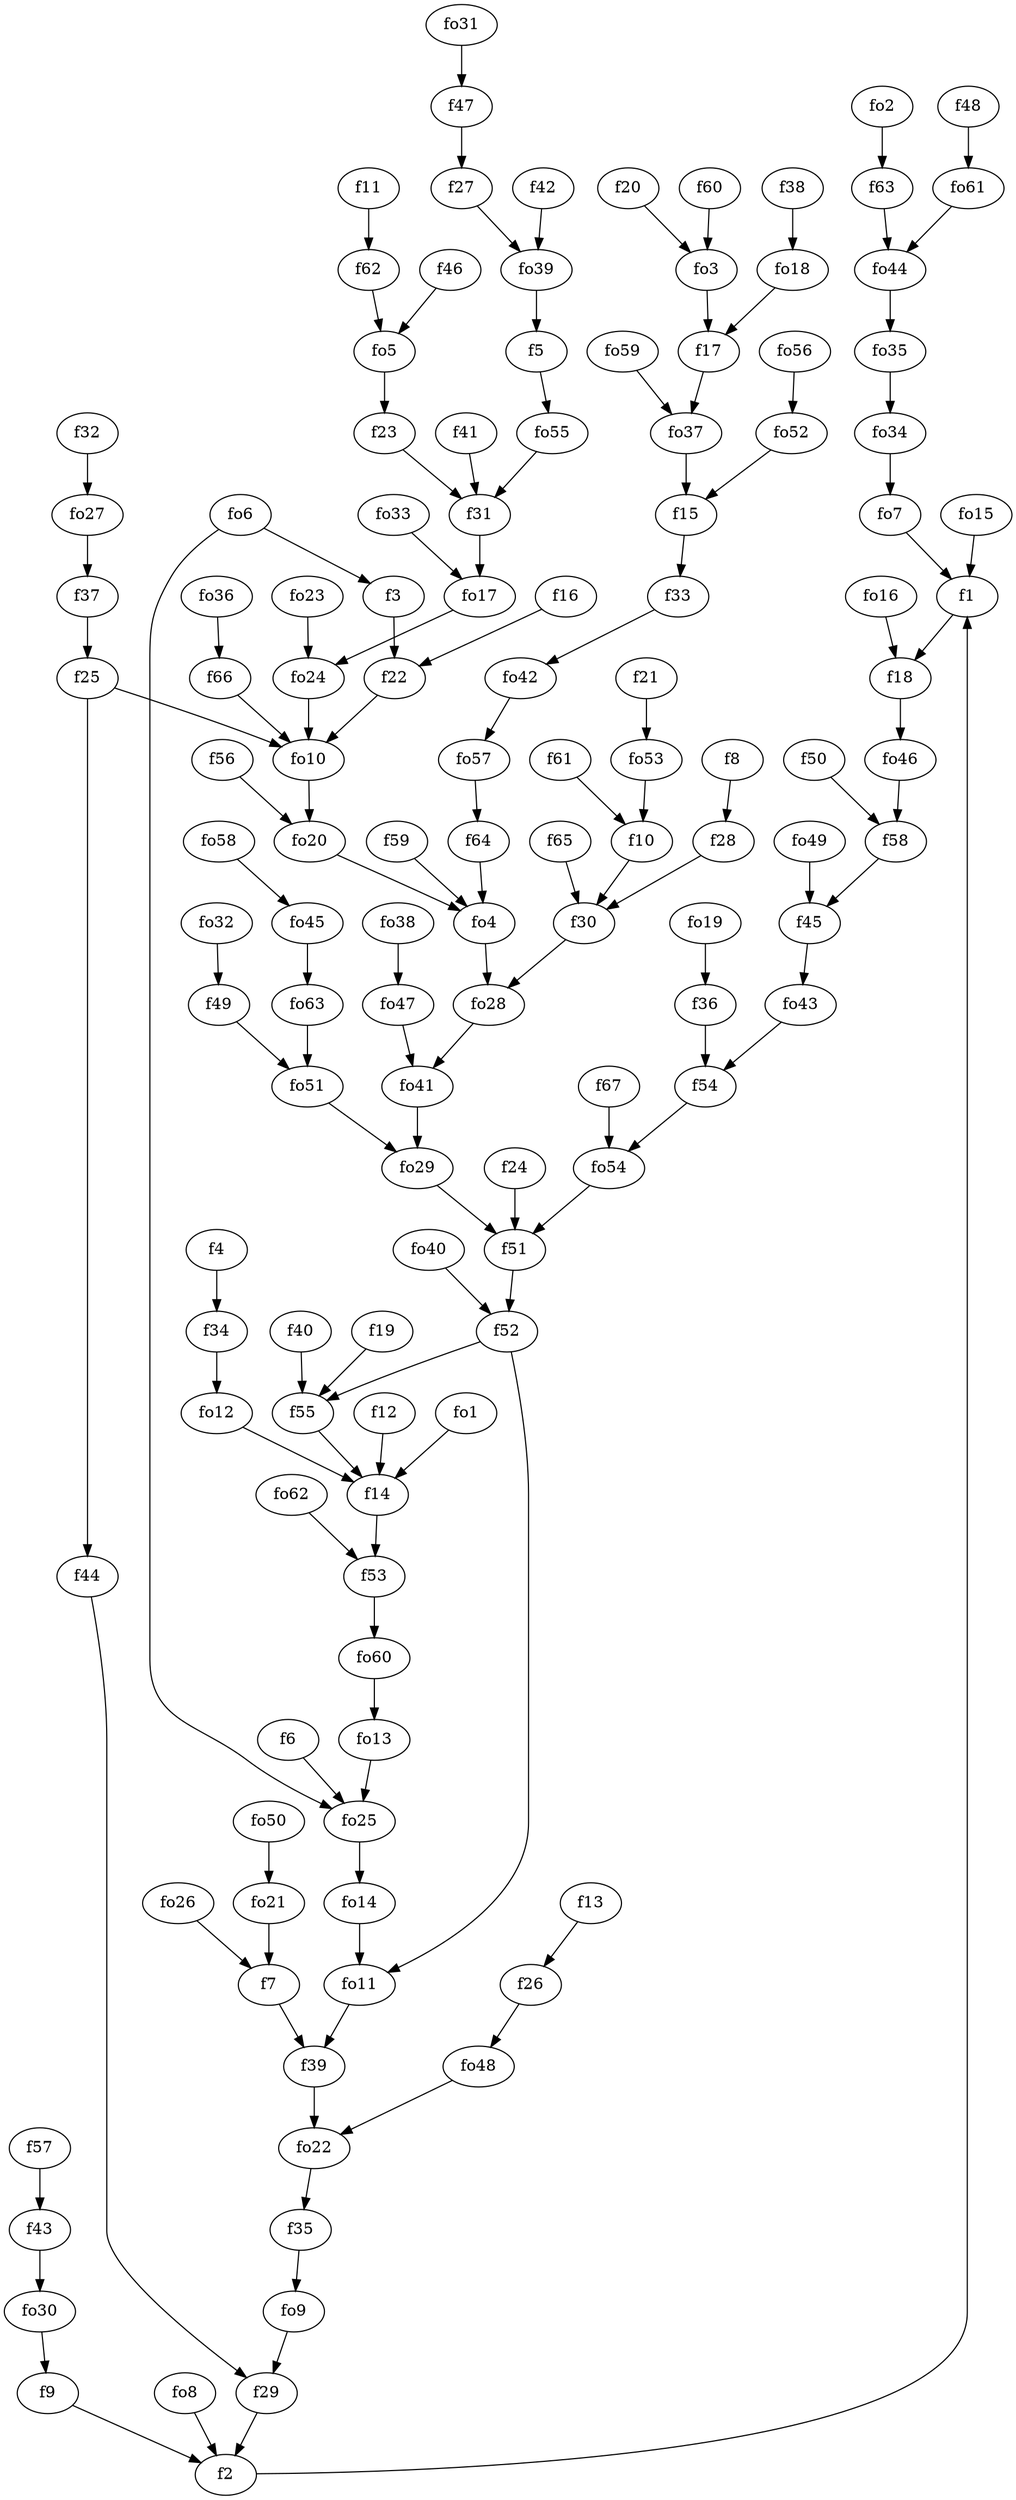 strict digraph  {
f1;
f2;
f3;
f4;
f5;
f6;
f7;
f8;
f9;
f10;
f11;
f12;
f13;
f14;
f15;
f16;
f17;
f18;
f19;
f20;
f21;
f22;
f23;
f24;
f25;
f26;
f27;
f28;
f29;
f30;
f31;
f32;
f33;
f34;
f35;
f36;
f37;
f38;
f39;
f40;
f41;
f42;
f43;
f44;
f45;
f46;
f47;
f48;
f49;
f50;
f51;
f52;
f53;
f54;
f55;
f56;
f57;
f58;
f59;
f60;
f61;
f62;
f63;
f64;
f65;
f66;
f67;
fo1;
fo2;
fo3;
fo4;
fo5;
fo6;
fo7;
fo8;
fo9;
fo10;
fo11;
fo12;
fo13;
fo14;
fo15;
fo16;
fo17;
fo18;
fo19;
fo20;
fo21;
fo22;
fo23;
fo24;
fo25;
fo26;
fo27;
fo28;
fo29;
fo30;
fo31;
fo32;
fo33;
fo34;
fo35;
fo36;
fo37;
fo38;
fo39;
fo40;
fo41;
fo42;
fo43;
fo44;
fo45;
fo46;
fo47;
fo48;
fo49;
fo50;
fo51;
fo52;
fo53;
fo54;
fo55;
fo56;
fo57;
fo58;
fo59;
fo60;
fo61;
fo62;
fo63;
f1 -> f18  [weight=2];
f2 -> f1  [weight=2];
f3 -> f22  [weight=2];
f4 -> f34  [weight=2];
f5 -> fo55  [weight=2];
f6 -> fo25  [weight=2];
f7 -> f39  [weight=2];
f8 -> f28  [weight=2];
f9 -> f2  [weight=2];
f10 -> f30  [weight=2];
f11 -> f62  [weight=2];
f12 -> f14  [weight=2];
f13 -> f26  [weight=2];
f14 -> f53  [weight=2];
f15 -> f33  [weight=2];
f16 -> f22  [weight=2];
f17 -> fo37  [weight=2];
f18 -> fo46  [weight=2];
f19 -> f55  [weight=2];
f20 -> fo3  [weight=2];
f21 -> fo53  [weight=2];
f22 -> fo10  [weight=2];
f23 -> f31  [weight=2];
f24 -> f51  [weight=2];
f25 -> f44  [weight=2];
f25 -> fo10  [weight=2];
f26 -> fo48  [weight=2];
f27 -> fo39  [weight=2];
f28 -> f30  [weight=2];
f29 -> f2  [weight=2];
f30 -> fo28  [weight=2];
f31 -> fo17  [weight=2];
f32 -> fo27  [weight=2];
f33 -> fo42  [weight=2];
f34 -> fo12  [weight=2];
f35 -> fo9  [weight=2];
f36 -> f54  [weight=2];
f37 -> f25  [weight=2];
f38 -> fo18  [weight=2];
f39 -> fo22  [weight=2];
f40 -> f55  [weight=2];
f41 -> f31  [weight=2];
f42 -> fo39  [weight=2];
f43 -> fo30  [weight=2];
f44 -> f29  [weight=2];
f45 -> fo43  [weight=2];
f46 -> fo5  [weight=2];
f47 -> f27  [weight=2];
f48 -> fo61  [weight=2];
f49 -> fo51  [weight=2];
f50 -> f58  [weight=2];
f51 -> f52  [weight=2];
f52 -> f55  [weight=2];
f52 -> fo11  [weight=2];
f53 -> fo60  [weight=2];
f54 -> fo54  [weight=2];
f55 -> f14  [weight=2];
f56 -> fo20  [weight=2];
f57 -> f43  [weight=2];
f58 -> f45  [weight=2];
f59 -> fo4  [weight=2];
f60 -> fo3  [weight=2];
f61 -> f10  [weight=2];
f62 -> fo5  [weight=2];
f63 -> fo44  [weight=2];
f64 -> fo4  [weight=2];
f65 -> f30  [weight=2];
f66 -> fo10  [weight=2];
f67 -> fo54  [weight=2];
fo1 -> f14  [weight=2];
fo2 -> f63  [weight=2];
fo3 -> f17  [weight=2];
fo4 -> fo28  [weight=2];
fo5 -> f23  [weight=2];
fo6 -> f3  [weight=2];
fo6 -> fo25  [weight=2];
fo7 -> f1  [weight=2];
fo8 -> f2  [weight=2];
fo9 -> f29  [weight=2];
fo10 -> fo20  [weight=2];
fo11 -> f39  [weight=2];
fo12 -> f14  [weight=2];
fo13 -> fo25  [weight=2];
fo14 -> fo11  [weight=2];
fo15 -> f1  [weight=2];
fo16 -> f18  [weight=2];
fo17 -> fo24  [weight=2];
fo18 -> f17  [weight=2];
fo19 -> f36  [weight=2];
fo20 -> fo4  [weight=2];
fo21 -> f7  [weight=2];
fo22 -> f35  [weight=2];
fo23 -> fo24  [weight=2];
fo24 -> fo10  [weight=2];
fo25 -> fo14  [weight=2];
fo26 -> f7  [weight=2];
fo27 -> f37  [weight=2];
fo28 -> fo41  [weight=2];
fo29 -> f51  [weight=2];
fo30 -> f9  [weight=2];
fo31 -> f47  [weight=2];
fo32 -> f49  [weight=2];
fo33 -> fo17  [weight=2];
fo34 -> fo7  [weight=2];
fo35 -> fo34  [weight=2];
fo36 -> f66  [weight=2];
fo37 -> f15  [weight=2];
fo38 -> fo47  [weight=2];
fo39 -> f5  [weight=2];
fo40 -> f52  [weight=2];
fo41 -> fo29  [weight=2];
fo42 -> fo57  [weight=2];
fo43 -> f54  [weight=2];
fo44 -> fo35  [weight=2];
fo45 -> fo63  [weight=2];
fo46 -> f58  [weight=2];
fo47 -> fo41  [weight=2];
fo48 -> fo22  [weight=2];
fo49 -> f45  [weight=2];
fo50 -> fo21  [weight=2];
fo51 -> fo29  [weight=2];
fo52 -> f15  [weight=2];
fo53 -> f10  [weight=2];
fo54 -> f51  [weight=2];
fo55 -> f31  [weight=2];
fo56 -> fo52  [weight=2];
fo57 -> f64  [weight=2];
fo58 -> fo45  [weight=2];
fo59 -> fo37  [weight=2];
fo60 -> fo13  [weight=2];
fo61 -> fo44  [weight=2];
fo62 -> f53  [weight=2];
fo63 -> fo51  [weight=2];
}
